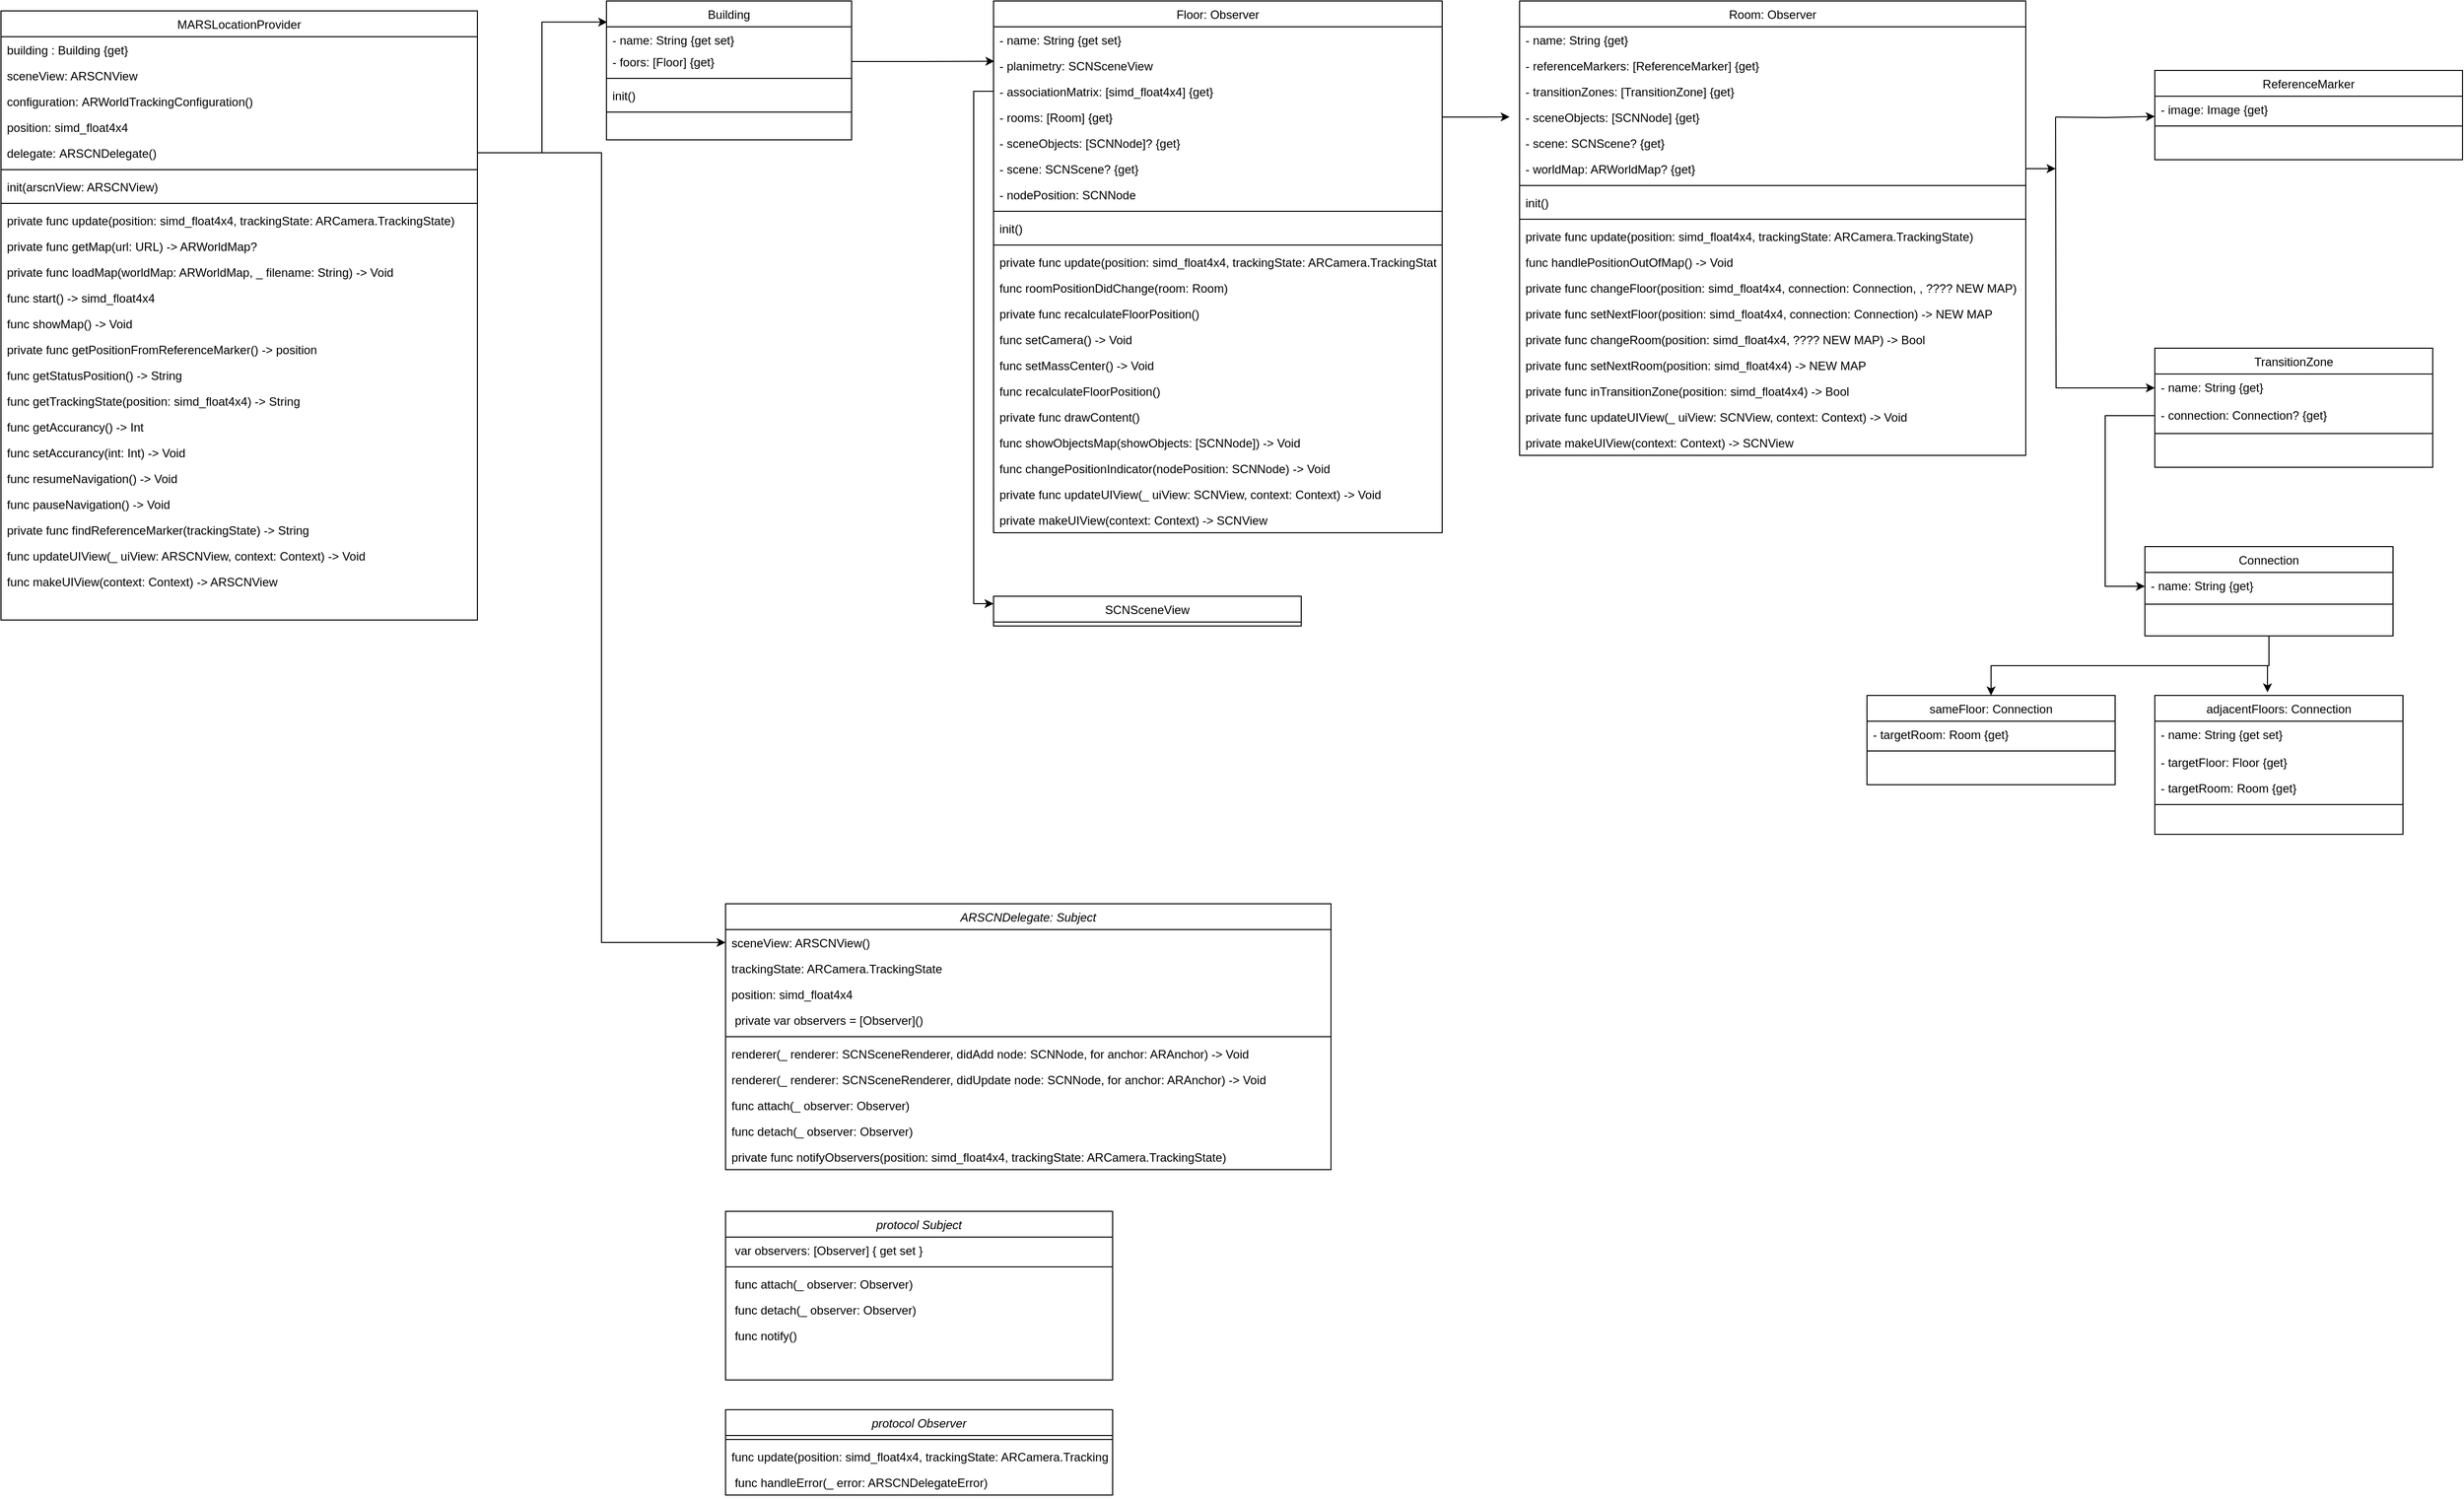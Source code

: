 <mxfile version="24.7.8">
  <diagram id="C5RBs43oDa-KdzZeNtuy" name="ScanBuild">
    <mxGraphModel dx="4989" dy="3025" grid="1" gridSize="10" guides="1" tooltips="1" connect="1" arrows="1" fold="1" page="1" pageScale="1" pageWidth="2336" pageHeight="1654" math="0" shadow="0">
      <root>
        <mxCell id="0" />
        <mxCell id="1" parent="0" />
        <mxCell id="2" value="Building" style="swimlane;fontStyle=0;align=center;verticalAlign=top;childLayout=stackLayout;horizontal=1;startSize=26;horizontalStack=0;resizeParent=1;resizeLast=0;collapsible=1;marginBottom=0;rounded=0;shadow=0;strokeWidth=1;" parent="1" vertex="1">
          <mxGeometry x="-1690" y="-1640" width="247" height="140" as="geometry" />
        </mxCell>
        <mxCell id="4" value="- name: String {get set}" style="text;align=left;verticalAlign=top;spacingLeft=4;spacingRight=4;overflow=hidden;rotatable=0;points=[[0,0.5],[1,0.5]];portConstraint=eastwest;strokeColor=none;" parent="2" vertex="1">
          <mxGeometry y="26" width="247" height="22" as="geometry" />
        </mxCell>
        <mxCell id="P4ItFtlhSeWkRZfmSSW5-9952" value="- foors: [Floor] {get}" style="text;align=left;verticalAlign=top;spacingLeft=4;spacingRight=4;overflow=hidden;rotatable=0;points=[[0,0.5],[1,0.5]];portConstraint=eastwest;" parent="2" vertex="1">
          <mxGeometry y="48" width="247" height="26" as="geometry" />
        </mxCell>
        <mxCell id="P4ItFtlhSeWkRZfmSSW5-10111" value="" style="line;strokeWidth=1;fillColor=none;align=left;verticalAlign=middle;spacingTop=-1;spacingLeft=3;spacingRight=3;rotatable=0;labelPosition=right;points=[];portConstraint=eastwest;strokeColor=inherit;" parent="2" vertex="1">
          <mxGeometry y="74" width="247" height="8" as="geometry" />
        </mxCell>
        <mxCell id="V28yvgFseLoPXRAejOFb-72" value="init() " style="text;align=left;verticalAlign=top;spacingLeft=4;spacingRight=4;overflow=hidden;rotatable=0;points=[[0,0.5],[1,0.5]];portConstraint=eastwest;" parent="2" vertex="1">
          <mxGeometry y="82" width="247" height="26" as="geometry" />
        </mxCell>
        <mxCell id="V28yvgFseLoPXRAejOFb-73" value="" style="line;strokeWidth=1;fillColor=none;align=left;verticalAlign=middle;spacingTop=-1;spacingLeft=3;spacingRight=3;rotatable=0;labelPosition=right;points=[];portConstraint=eastwest;strokeColor=inherit;" parent="2" vertex="1">
          <mxGeometry y="108" width="247" height="8" as="geometry" />
        </mxCell>
        <mxCell id="P4ItFtlhSeWkRZfmSSW5-9907" value="MARSLocationProvider" style="swimlane;fontStyle=0;align=center;verticalAlign=top;childLayout=stackLayout;horizontal=1;startSize=26;horizontalStack=0;resizeParent=1;resizeLast=0;collapsible=1;marginBottom=0;rounded=0;shadow=0;strokeWidth=1;" parent="1" vertex="1">
          <mxGeometry x="-2300" y="-1630" width="480" height="614" as="geometry" />
        </mxCell>
        <mxCell id="P4ItFtlhSeWkRZfmSSW5-9908" value="building : Building {get}" style="text;align=left;verticalAlign=top;spacingLeft=4;spacingRight=4;overflow=hidden;rotatable=0;points=[[0,0.5],[1,0.5]];portConstraint=eastwest;strokeColor=none;" parent="P4ItFtlhSeWkRZfmSSW5-9907" vertex="1">
          <mxGeometry y="26" width="480" height="26" as="geometry" />
        </mxCell>
        <mxCell id="V28yvgFseLoPXRAejOFb-14" value="sceneView: ARSCNView" style="text;align=left;verticalAlign=top;spacingLeft=4;spacingRight=4;overflow=hidden;rotatable=0;points=[[0,0.5],[1,0.5]];portConstraint=eastwest;rounded=0;shadow=0;html=0;" parent="P4ItFtlhSeWkRZfmSSW5-9907" vertex="1">
          <mxGeometry y="52" width="480" height="26" as="geometry" />
        </mxCell>
        <mxCell id="V28yvgFseLoPXRAejOFb-15" value="configuration: ARWorldTrackingConfiguration()" style="text;align=left;verticalAlign=top;spacingLeft=4;spacingRight=4;overflow=hidden;rotatable=0;points=[[0,0.5],[1,0.5]];portConstraint=eastwest;rounded=0;shadow=0;html=0;" parent="P4ItFtlhSeWkRZfmSSW5-9907" vertex="1">
          <mxGeometry y="78" width="480" height="26" as="geometry" />
        </mxCell>
        <mxCell id="V28yvgFseLoPXRAejOFb-17" value="position: simd_float4x4" style="text;align=left;verticalAlign=top;spacingLeft=4;spacingRight=4;overflow=hidden;rotatable=0;points=[[0,0.5],[1,0.5]];portConstraint=eastwest;rounded=0;shadow=0;html=0;" parent="P4ItFtlhSeWkRZfmSSW5-9907" vertex="1">
          <mxGeometry y="104" width="480" height="26" as="geometry" />
        </mxCell>
        <mxCell id="V28yvgFseLoPXRAejOFb-16" value="delegate: ARSCNDelegate()" style="text;align=left;verticalAlign=top;spacingLeft=4;spacingRight=4;overflow=hidden;rotatable=0;points=[[0,0.5],[1,0.5]];portConstraint=eastwest;rounded=0;shadow=0;html=0;" parent="P4ItFtlhSeWkRZfmSSW5-9907" vertex="1">
          <mxGeometry y="130" width="480" height="26" as="geometry" />
        </mxCell>
        <mxCell id="P4ItFtlhSeWkRZfmSSW5-10114" value="" style="line;strokeWidth=1;fillColor=none;align=left;verticalAlign=middle;spacingTop=-1;spacingLeft=3;spacingRight=3;rotatable=0;labelPosition=right;points=[];portConstraint=eastwest;strokeColor=inherit;" parent="P4ItFtlhSeWkRZfmSSW5-9907" vertex="1">
          <mxGeometry y="156" width="480" height="8" as="geometry" />
        </mxCell>
        <mxCell id="P4ItFtlhSeWkRZfmSSW5-9945" value="init(arscnView: ARSCNView) " style="text;align=left;verticalAlign=top;spacingLeft=4;spacingRight=4;overflow=hidden;rotatable=0;points=[[0,0.5],[1,0.5]];portConstraint=eastwest;strokeColor=none;" parent="P4ItFtlhSeWkRZfmSSW5-9907" vertex="1">
          <mxGeometry y="164" width="480" height="26" as="geometry" />
        </mxCell>
        <mxCell id="P4ItFtlhSeWkRZfmSSW5-10115" value="" style="line;strokeWidth=1;fillColor=none;align=left;verticalAlign=middle;spacingTop=-1;spacingLeft=3;spacingRight=3;rotatable=0;labelPosition=right;points=[];portConstraint=eastwest;strokeColor=inherit;" parent="P4ItFtlhSeWkRZfmSSW5-9907" vertex="1">
          <mxGeometry y="190" width="480" height="8" as="geometry" />
        </mxCell>
        <mxCell id="V28yvgFseLoPXRAejOFb-45" value="private func update(position: simd_float4x4, trackingState: ARCamera.TrackingState)&#xa;" style="text;align=left;verticalAlign=top;spacingLeft=4;spacingRight=4;overflow=hidden;rotatable=0;points=[[0,0.5],[1,0.5]];portConstraint=eastwest;" parent="P4ItFtlhSeWkRZfmSSW5-9907" vertex="1">
          <mxGeometry y="198" width="480" height="26" as="geometry" />
        </mxCell>
        <mxCell id="V28yvgFseLoPXRAejOFb-19" value="private func getMap(url: URL) -&gt; ARWorldMap? " style="text;align=left;verticalAlign=top;spacingLeft=4;spacingRight=4;overflow=hidden;rotatable=0;points=[[0,0.5],[1,0.5]];portConstraint=eastwest;" parent="P4ItFtlhSeWkRZfmSSW5-9907" vertex="1">
          <mxGeometry y="224" width="480" height="26" as="geometry" />
        </mxCell>
        <mxCell id="V28yvgFseLoPXRAejOFb-20" value="private func loadMap(worldMap: ARWorldMap, _ filename: String) -&gt; Void" style="text;align=left;verticalAlign=top;spacingLeft=4;spacingRight=4;overflow=hidden;rotatable=0;points=[[0,0.5],[1,0.5]];portConstraint=eastwest;" parent="P4ItFtlhSeWkRZfmSSW5-9907" vertex="1">
          <mxGeometry y="250" width="480" height="26" as="geometry" />
        </mxCell>
        <mxCell id="V28yvgFseLoPXRAejOFb-23" value="func start() -&gt; simd_float4x4" style="text;align=left;verticalAlign=top;spacingLeft=4;spacingRight=4;overflow=hidden;rotatable=0;points=[[0,0.5],[1,0.5]];portConstraint=eastwest;" parent="P4ItFtlhSeWkRZfmSSW5-9907" vertex="1">
          <mxGeometry y="276" width="480" height="26" as="geometry" />
        </mxCell>
        <mxCell id="V28yvgFseLoPXRAejOFb-95" value="func showMap() -&gt; Void" style="text;align=left;verticalAlign=top;spacingLeft=4;spacingRight=4;overflow=hidden;rotatable=0;points=[[0,0.5],[1,0.5]];portConstraint=eastwest;" parent="P4ItFtlhSeWkRZfmSSW5-9907" vertex="1">
          <mxGeometry y="302" width="480" height="26" as="geometry" />
        </mxCell>
        <mxCell id="V28yvgFseLoPXRAejOFb-47" value="private func getPositionFromReferenceMarker() -&gt; position" style="text;align=left;verticalAlign=top;spacingLeft=4;spacingRight=4;overflow=hidden;rotatable=0;points=[[0,0.5],[1,0.5]];portConstraint=eastwest;" parent="P4ItFtlhSeWkRZfmSSW5-9907" vertex="1">
          <mxGeometry y="328" width="480" height="26" as="geometry" />
        </mxCell>
        <mxCell id="V28yvgFseLoPXRAejOFb-48" value="func getStatusPosition() -&gt; String" style="text;align=left;verticalAlign=top;spacingLeft=4;spacingRight=4;overflow=hidden;rotatable=0;points=[[0,0.5],[1,0.5]];portConstraint=eastwest;" parent="P4ItFtlhSeWkRZfmSSW5-9907" vertex="1">
          <mxGeometry y="354" width="480" height="26" as="geometry" />
        </mxCell>
        <mxCell id="V28yvgFseLoPXRAejOFb-49" value="func getTrackingState(position: simd_float4x4) -&gt; String" style="text;align=left;verticalAlign=top;spacingLeft=4;spacingRight=4;overflow=hidden;rotatable=0;points=[[0,0.5],[1,0.5]];portConstraint=eastwest;" parent="P4ItFtlhSeWkRZfmSSW5-9907" vertex="1">
          <mxGeometry y="380" width="480" height="26" as="geometry" />
        </mxCell>
        <mxCell id="V28yvgFseLoPXRAejOFb-54" value="func getAccurancy() -&gt; Int" style="text;align=left;verticalAlign=top;spacingLeft=4;spacingRight=4;overflow=hidden;rotatable=0;points=[[0,0.5],[1,0.5]];portConstraint=eastwest;" parent="P4ItFtlhSeWkRZfmSSW5-9907" vertex="1">
          <mxGeometry y="406" width="480" height="26" as="geometry" />
        </mxCell>
        <mxCell id="V28yvgFseLoPXRAejOFb-53" value="func setAccurancy(int: Int) -&gt; Void" style="text;align=left;verticalAlign=top;spacingLeft=4;spacingRight=4;overflow=hidden;rotatable=0;points=[[0,0.5],[1,0.5]];portConstraint=eastwest;" parent="P4ItFtlhSeWkRZfmSSW5-9907" vertex="1">
          <mxGeometry y="432" width="480" height="26" as="geometry" />
        </mxCell>
        <mxCell id="V28yvgFseLoPXRAejOFb-52" value="func resumeNavigation() -&gt; Void" style="text;align=left;verticalAlign=top;spacingLeft=4;spacingRight=4;overflow=hidden;rotatable=0;points=[[0,0.5],[1,0.5]];portConstraint=eastwest;" parent="P4ItFtlhSeWkRZfmSSW5-9907" vertex="1">
          <mxGeometry y="458" width="480" height="26" as="geometry" />
        </mxCell>
        <mxCell id="V28yvgFseLoPXRAejOFb-51" value="func pauseNavigation() -&gt; Void" style="text;align=left;verticalAlign=top;spacingLeft=4;spacingRight=4;overflow=hidden;rotatable=0;points=[[0,0.5],[1,0.5]];portConstraint=eastwest;" parent="P4ItFtlhSeWkRZfmSSW5-9907" vertex="1">
          <mxGeometry y="484" width="480" height="26" as="geometry" />
        </mxCell>
        <mxCell id="V28yvgFseLoPXRAejOFb-50" value="private func findReferenceMarker(trackingState) -&gt; String" style="text;align=left;verticalAlign=top;spacingLeft=4;spacingRight=4;overflow=hidden;rotatable=0;points=[[0,0.5],[1,0.5]];portConstraint=eastwest;" parent="P4ItFtlhSeWkRZfmSSW5-9907" vertex="1">
          <mxGeometry y="510" width="480" height="26" as="geometry" />
        </mxCell>
        <mxCell id="V28yvgFseLoPXRAejOFb-22" value="func updateUIView(_ uiView: ARSCNView, context: Context) -&gt; Void" style="text;align=left;verticalAlign=top;spacingLeft=4;spacingRight=4;overflow=hidden;rotatable=0;points=[[0,0.5],[1,0.5]];portConstraint=eastwest;" parent="P4ItFtlhSeWkRZfmSSW5-9907" vertex="1">
          <mxGeometry y="536" width="480" height="26" as="geometry" />
        </mxCell>
        <mxCell id="V28yvgFseLoPXRAejOFb-21" value="func makeUIView(context: Context) -&gt; ARSCNView" style="text;align=left;verticalAlign=top;spacingLeft=4;spacingRight=4;overflow=hidden;rotatable=0;points=[[0,0.5],[1,0.5]];portConstraint=eastwest;" parent="P4ItFtlhSeWkRZfmSSW5-9907" vertex="1">
          <mxGeometry y="562" width="480" height="26" as="geometry" />
        </mxCell>
        <mxCell id="P4ItFtlhSeWkRZfmSSW5-9958" value="Floor: Observer" style="swimlane;fontStyle=0;align=center;verticalAlign=top;childLayout=stackLayout;horizontal=1;startSize=26;horizontalStack=0;resizeParent=1;resizeLast=0;collapsible=1;marginBottom=0;rounded=0;shadow=0;strokeWidth=1;" parent="1" vertex="1">
          <mxGeometry x="-1300" y="-1640" width="452" height="536" as="geometry" />
        </mxCell>
        <mxCell id="P4ItFtlhSeWkRZfmSSW5-9960" value="- name: String {get set}" style="text;align=left;verticalAlign=top;spacingLeft=4;spacingRight=4;overflow=hidden;rotatable=0;points=[[0,0.5],[1,0.5]];portConstraint=eastwest;strokeColor=none;" parent="P4ItFtlhSeWkRZfmSSW5-9958" vertex="1">
          <mxGeometry y="26" width="452" height="26" as="geometry" />
        </mxCell>
        <mxCell id="P4ItFtlhSeWkRZfmSSW5-9964" value="- planimetry: SCNSceneView" style="text;align=left;verticalAlign=top;spacingLeft=4;spacingRight=4;overflow=hidden;rotatable=0;points=[[0,0.5],[1,0.5]];portConstraint=eastwest;strokeColor=none;" parent="P4ItFtlhSeWkRZfmSSW5-9958" vertex="1">
          <mxGeometry y="52" width="452" height="26" as="geometry" />
        </mxCell>
        <mxCell id="ekoixuY7lrUU8RniTUmT-9" value="- associationMatrix: [simd_float4x4] {get}" style="text;align=left;verticalAlign=top;spacingLeft=4;spacingRight=4;overflow=hidden;rotatable=0;points=[[0,0.5],[1,0.5]];portConstraint=eastwest;" parent="P4ItFtlhSeWkRZfmSSW5-9958" vertex="1">
          <mxGeometry y="78" width="452" height="26" as="geometry" />
        </mxCell>
        <mxCell id="V28yvgFseLoPXRAejOFb-83" style="edgeStyle=orthogonalEdgeStyle;rounded=0;orthogonalLoop=1;jettySize=auto;html=1;exitX=1;exitY=0.5;exitDx=0;exitDy=0;" parent="P4ItFtlhSeWkRZfmSSW5-9958" source="P4ItFtlhSeWkRZfmSSW5-9966" edge="1">
          <mxGeometry relative="1" as="geometry">
            <mxPoint x="520" y="116.818" as="targetPoint" />
          </mxGeometry>
        </mxCell>
        <mxCell id="P4ItFtlhSeWkRZfmSSW5-9966" value="- rooms: [Room] {get}" style="text;align=left;verticalAlign=top;spacingLeft=4;spacingRight=4;overflow=hidden;rotatable=0;points=[[0,0.5],[1,0.5]];portConstraint=eastwest;" parent="P4ItFtlhSeWkRZfmSSW5-9958" vertex="1">
          <mxGeometry y="104" width="452" height="26" as="geometry" />
        </mxCell>
        <mxCell id="P4ItFtlhSeWkRZfmSSW5-10194" value="- sceneObjects: [SCNNode]? {get}" style="text;align=left;verticalAlign=top;spacingLeft=4;spacingRight=4;overflow=hidden;rotatable=0;points=[[0,0.5],[1,0.5]];portConstraint=eastwest;strokeColor=none;" parent="P4ItFtlhSeWkRZfmSSW5-9958" vertex="1">
          <mxGeometry y="130" width="452" height="26" as="geometry" />
        </mxCell>
        <mxCell id="dxiUcx_UA_R8nKOfNJNj-4" value="- scene: SCNScene? {get}" style="text;align=left;verticalAlign=top;spacingLeft=4;spacingRight=4;overflow=hidden;rotatable=0;points=[[0,0.5],[1,0.5]];portConstraint=eastwest;strokeColor=none;" parent="P4ItFtlhSeWkRZfmSSW5-9958" vertex="1">
          <mxGeometry y="156" width="452" height="26" as="geometry" />
        </mxCell>
        <mxCell id="V28yvgFseLoPXRAejOFb-99" value="- nodePosition: SCNNode" style="text;align=left;verticalAlign=top;spacingLeft=4;spacingRight=4;overflow=hidden;rotatable=0;points=[[0,0.5],[1,0.5]];portConstraint=eastwest;strokeColor=none;" parent="P4ItFtlhSeWkRZfmSSW5-9958" vertex="1">
          <mxGeometry y="182" width="452" height="26" as="geometry" />
        </mxCell>
        <mxCell id="P4ItFtlhSeWkRZfmSSW5-10116" value="" style="line;strokeWidth=1;fillColor=none;align=left;verticalAlign=middle;spacingTop=-1;spacingLeft=3;spacingRight=3;rotatable=0;labelPosition=right;points=[];portConstraint=eastwest;strokeColor=inherit;" parent="P4ItFtlhSeWkRZfmSSW5-9958" vertex="1">
          <mxGeometry y="208" width="452" height="8" as="geometry" />
        </mxCell>
        <mxCell id="V28yvgFseLoPXRAejOFb-55" value="init() " style="text;align=left;verticalAlign=top;spacingLeft=4;spacingRight=4;overflow=hidden;rotatable=0;points=[[0,0.5],[1,0.5]];portConstraint=eastwest;" parent="P4ItFtlhSeWkRZfmSSW5-9958" vertex="1">
          <mxGeometry y="216" width="452" height="26" as="geometry" />
        </mxCell>
        <mxCell id="V28yvgFseLoPXRAejOFb-69" value="" style="line;strokeWidth=1;fillColor=none;align=left;verticalAlign=middle;spacingTop=-1;spacingLeft=3;spacingRight=3;rotatable=0;labelPosition=right;points=[];portConstraint=eastwest;strokeColor=inherit;" parent="P4ItFtlhSeWkRZfmSSW5-9958" vertex="1">
          <mxGeometry y="242" width="452" height="8" as="geometry" />
        </mxCell>
        <mxCell id="V28yvgFseLoPXRAejOFb-90" value="private func update(position: simd_float4x4, trackingState: ARCamera.TrackingState)&#xa;" style="text;align=left;verticalAlign=top;spacingLeft=4;spacingRight=4;overflow=hidden;rotatable=0;points=[[0,0.5],[1,0.5]];portConstraint=eastwest;" parent="P4ItFtlhSeWkRZfmSSW5-9958" vertex="1">
          <mxGeometry y="250" width="452" height="26" as="geometry" />
        </mxCell>
        <mxCell id="V28yvgFseLoPXRAejOFb-101" value="func roomPositionDidChange(room: Room)&#xa;" style="text;align=left;verticalAlign=top;spacingLeft=4;spacingRight=4;overflow=hidden;rotatable=0;points=[[0,0.5],[1,0.5]];portConstraint=eastwest;" parent="P4ItFtlhSeWkRZfmSSW5-9958" vertex="1">
          <mxGeometry y="276" width="452" height="26" as="geometry" />
        </mxCell>
        <mxCell id="V28yvgFseLoPXRAejOFb-102" value="private func recalculateFloorPosition() &#xa;" style="text;align=left;verticalAlign=top;spacingLeft=4;spacingRight=4;overflow=hidden;rotatable=0;points=[[0,0.5],[1,0.5]];portConstraint=eastwest;" parent="P4ItFtlhSeWkRZfmSSW5-9958" vertex="1">
          <mxGeometry y="302" width="452" height="26" as="geometry" />
        </mxCell>
        <mxCell id="V28yvgFseLoPXRAejOFb-70" value="func setCamera() -&gt; Void" style="text;align=left;verticalAlign=top;spacingLeft=4;spacingRight=4;overflow=hidden;rotatable=0;points=[[0,0.5],[1,0.5]];portConstraint=eastwest;" parent="P4ItFtlhSeWkRZfmSSW5-9958" vertex="1">
          <mxGeometry y="328" width="452" height="26" as="geometry" />
        </mxCell>
        <mxCell id="V28yvgFseLoPXRAejOFb-56" value="func setMassCenter() -&gt; Void" style="text;align=left;verticalAlign=top;spacingLeft=4;spacingRight=4;overflow=hidden;rotatable=0;points=[[0,0.5],[1,0.5]];portConstraint=eastwest;" parent="P4ItFtlhSeWkRZfmSSW5-9958" vertex="1">
          <mxGeometry y="354" width="452" height="26" as="geometry" />
        </mxCell>
        <mxCell id="V28yvgFseLoPXRAejOFb-57" value="func recalculateFloorPosition()" style="text;align=left;verticalAlign=top;spacingLeft=4;spacingRight=4;overflow=hidden;rotatable=0;points=[[0,0.5],[1,0.5]];portConstraint=eastwest;" parent="P4ItFtlhSeWkRZfmSSW5-9958" vertex="1">
          <mxGeometry y="380" width="452" height="26" as="geometry" />
        </mxCell>
        <mxCell id="ZuzUS60yFmfeXfiGf_OK-4" value="private func drawContent()" style="text;align=left;verticalAlign=top;spacingLeft=4;spacingRight=4;overflow=hidden;rotatable=0;points=[[0,0.5],[1,0.5]];portConstraint=eastwest;" parent="P4ItFtlhSeWkRZfmSSW5-9958" vertex="1">
          <mxGeometry y="406" width="452" height="26" as="geometry" />
        </mxCell>
        <mxCell id="V28yvgFseLoPXRAejOFb-58" value="func showObjectsMap(showObjects: [SCNNode]) -&gt; Void" style="text;align=left;verticalAlign=top;spacingLeft=4;spacingRight=4;overflow=hidden;rotatable=0;points=[[0,0.5],[1,0.5]];portConstraint=eastwest;" parent="P4ItFtlhSeWkRZfmSSW5-9958" vertex="1">
          <mxGeometry y="432" width="452" height="26" as="geometry" />
        </mxCell>
        <mxCell id="V28yvgFseLoPXRAejOFb-59" value="func changePositionIndicator(nodePosition: SCNNode) -&gt; Void" style="text;align=left;verticalAlign=top;spacingLeft=4;spacingRight=4;overflow=hidden;rotatable=0;points=[[0,0.5],[1,0.5]];portConstraint=eastwest;" parent="P4ItFtlhSeWkRZfmSSW5-9958" vertex="1">
          <mxGeometry y="458" width="452" height="26" as="geometry" />
        </mxCell>
        <mxCell id="V28yvgFseLoPXRAejOFb-61" value="private func updateUIView(_ uiView: SCNView, context: Context) -&gt; Void" style="text;align=left;verticalAlign=top;spacingLeft=4;spacingRight=4;overflow=hidden;rotatable=0;points=[[0,0.5],[1,0.5]];portConstraint=eastwest;" parent="P4ItFtlhSeWkRZfmSSW5-9958" vertex="1">
          <mxGeometry y="484" width="452" height="26" as="geometry" />
        </mxCell>
        <mxCell id="V28yvgFseLoPXRAejOFb-60" value="private makeUIView(context: Context) -&gt; SCNView" style="text;align=left;verticalAlign=top;spacingLeft=4;spacingRight=4;overflow=hidden;rotatable=0;points=[[0,0.5],[1,0.5]];portConstraint=eastwest;" parent="P4ItFtlhSeWkRZfmSSW5-9958" vertex="1">
          <mxGeometry y="510" width="452" height="26" as="geometry" />
        </mxCell>
        <mxCell id="P4ItFtlhSeWkRZfmSSW5-10017" value="TransitionZone" style="swimlane;fontStyle=0;align=center;verticalAlign=top;childLayout=stackLayout;horizontal=1;startSize=26;horizontalStack=0;resizeParent=1;resizeLast=0;collapsible=1;marginBottom=0;rounded=0;shadow=0;strokeWidth=1;" parent="1" vertex="1">
          <mxGeometry x="-130" y="-1290" width="280" height="120" as="geometry" />
        </mxCell>
        <mxCell id="P4ItFtlhSeWkRZfmSSW5-10019" value="- name: String {get}" style="text;align=left;verticalAlign=top;spacingLeft=4;spacingRight=4;overflow=hidden;rotatable=0;points=[[0,0.5],[1,0.5]];portConstraint=eastwest;" parent="P4ItFtlhSeWkRZfmSSW5-10017" vertex="1">
          <mxGeometry y="26" width="280" height="28" as="geometry" />
        </mxCell>
        <mxCell id="P4ItFtlhSeWkRZfmSSW5-10020" value="- connection: Connection? {get}" style="text;align=left;verticalAlign=top;spacingLeft=4;spacingRight=4;overflow=hidden;rotatable=0;points=[[0,0.5],[1,0.5]];portConstraint=eastwest;" parent="P4ItFtlhSeWkRZfmSSW5-10017" vertex="1">
          <mxGeometry y="54" width="280" height="28" as="geometry" />
        </mxCell>
        <mxCell id="P4ItFtlhSeWkRZfmSSW5-10132" value="" style="line;strokeWidth=1;fillColor=none;align=left;verticalAlign=middle;spacingTop=-1;spacingLeft=3;spacingRight=3;rotatable=0;labelPosition=right;points=[];portConstraint=eastwest;strokeColor=inherit;" parent="P4ItFtlhSeWkRZfmSSW5-10017" vertex="1">
          <mxGeometry y="82" width="280" height="8" as="geometry" />
        </mxCell>
        <mxCell id="P4ItFtlhSeWkRZfmSSW5-10027" value="ReferenceMarker" style="swimlane;fontStyle=0;align=center;verticalAlign=top;childLayout=stackLayout;horizontal=1;startSize=26;horizontalStack=0;resizeParent=1;resizeLast=0;collapsible=1;marginBottom=0;rounded=0;shadow=0;strokeWidth=1;" parent="1" vertex="1">
          <mxGeometry x="-130" y="-1570" width="310" height="90" as="geometry" />
        </mxCell>
        <mxCell id="P4ItFtlhSeWkRZfmSSW5-10034" value="- image: Image {get}" style="text;align=left;verticalAlign=top;spacingLeft=4;spacingRight=4;overflow=hidden;rotatable=0;points=[[0,0.5],[1,0.5]];portConstraint=eastwest;" parent="P4ItFtlhSeWkRZfmSSW5-10027" vertex="1">
          <mxGeometry y="26" width="310" height="26" as="geometry" />
        </mxCell>
        <mxCell id="P4ItFtlhSeWkRZfmSSW5-10128" value="" style="line;strokeWidth=1;fillColor=none;align=left;verticalAlign=middle;spacingTop=-1;spacingLeft=3;spacingRight=3;rotatable=0;labelPosition=right;points=[];portConstraint=eastwest;strokeColor=inherit;" parent="P4ItFtlhSeWkRZfmSSW5-10027" vertex="1">
          <mxGeometry y="52" width="310" height="8" as="geometry" />
        </mxCell>
        <mxCell id="P4ItFtlhSeWkRZfmSSW5-10048" value="Room: Observer" style="swimlane;fontStyle=0;align=center;verticalAlign=top;childLayout=stackLayout;horizontal=1;startSize=26;horizontalStack=0;resizeParent=1;resizeLast=0;collapsible=1;marginBottom=0;rounded=0;shadow=0;strokeWidth=1;" parent="1" vertex="1">
          <mxGeometry x="-770" y="-1640" width="510" height="458" as="geometry">
            <mxRectangle x="20" y="760" width="70" height="30" as="alternateBounds" />
          </mxGeometry>
        </mxCell>
        <mxCell id="P4ItFtlhSeWkRZfmSSW5-10050" value="- name: String {get}" style="text;align=left;verticalAlign=top;spacingLeft=4;spacingRight=4;overflow=hidden;rotatable=0;points=[[0,0.5],[1,0.5]];portConstraint=eastwest;" parent="P4ItFtlhSeWkRZfmSSW5-10048" vertex="1">
          <mxGeometry y="26" width="510" height="26" as="geometry" />
        </mxCell>
        <mxCell id="P4ItFtlhSeWkRZfmSSW5-10053" value="- referenceMarkers: [ReferenceMarker] {get}" style="text;align=left;verticalAlign=top;spacingLeft=4;spacingRight=4;overflow=hidden;rotatable=0;points=[[0,0.5],[1,0.5]];portConstraint=eastwest;" parent="P4ItFtlhSeWkRZfmSSW5-10048" vertex="1">
          <mxGeometry y="52" width="510" height="26" as="geometry" />
        </mxCell>
        <mxCell id="P4ItFtlhSeWkRZfmSSW5-10054" value="- transitionZones: [TransitionZone] {get}" style="text;align=left;verticalAlign=top;spacingLeft=4;spacingRight=4;overflow=hidden;rotatable=0;points=[[0,0.5],[1,0.5]];portConstraint=eastwest;" parent="P4ItFtlhSeWkRZfmSSW5-10048" vertex="1">
          <mxGeometry y="78" width="510" height="26" as="geometry" />
        </mxCell>
        <mxCell id="V28yvgFseLoPXRAejOFb-85" style="edgeStyle=orthogonalEdgeStyle;rounded=0;orthogonalLoop=1;jettySize=auto;html=1;exitX=1;exitY=0.5;exitDx=0;exitDy=0;" parent="P4ItFtlhSeWkRZfmSSW5-10048" edge="1">
          <mxGeometry relative="1" as="geometry">
            <mxPoint x="640.0" y="116.429" as="targetPoint" />
            <mxPoint x="540" y="117" as="sourcePoint" />
          </mxGeometry>
        </mxCell>
        <mxCell id="P4ItFtlhSeWkRZfmSSW5-10196" value="- sceneObjects: [SCNNode] {get}" style="text;align=left;verticalAlign=top;spacingLeft=4;spacingRight=4;overflow=hidden;rotatable=0;points=[[0,0.5],[1,0.5]];portConstraint=eastwest;strokeColor=none;" parent="P4ItFtlhSeWkRZfmSSW5-10048" vertex="1">
          <mxGeometry y="104" width="510" height="26" as="geometry" />
        </mxCell>
        <mxCell id="ekoixuY7lrUU8RniTUmT-4" value="- scene: SCNScene? {get}" style="text;align=left;verticalAlign=top;spacingLeft=4;spacingRight=4;overflow=hidden;rotatable=0;points=[[0,0.5],[1,0.5]];portConstraint=eastwest;" parent="P4ItFtlhSeWkRZfmSSW5-10048" vertex="1">
          <mxGeometry y="130" width="510" height="26" as="geometry" />
        </mxCell>
        <mxCell id="V28yvgFseLoPXRAejOFb-96" style="edgeStyle=orthogonalEdgeStyle;rounded=0;orthogonalLoop=1;jettySize=auto;html=1;exitX=1;exitY=0.5;exitDx=0;exitDy=0;" parent="P4ItFtlhSeWkRZfmSSW5-10048" source="dxiUcx_UA_R8nKOfNJNj-6" edge="1">
          <mxGeometry relative="1" as="geometry">
            <mxPoint x="540" y="168.889" as="targetPoint" />
          </mxGeometry>
        </mxCell>
        <mxCell id="dxiUcx_UA_R8nKOfNJNj-6" value="- worldMap: ARWorldMap? {get}" style="text;align=left;verticalAlign=top;spacingLeft=4;spacingRight=4;overflow=hidden;rotatable=0;points=[[0,0.5],[1,0.5]];portConstraint=eastwest;" parent="P4ItFtlhSeWkRZfmSSW5-10048" vertex="1">
          <mxGeometry y="156" width="510" height="26" as="geometry" />
        </mxCell>
        <mxCell id="P4ItFtlhSeWkRZfmSSW5-10118" value="" style="line;strokeWidth=1;fillColor=none;align=left;verticalAlign=middle;spacingTop=-1;spacingLeft=3;spacingRight=3;rotatable=0;labelPosition=right;points=[];portConstraint=eastwest;strokeColor=inherit;" parent="P4ItFtlhSeWkRZfmSSW5-10048" vertex="1">
          <mxGeometry y="182" width="510" height="8" as="geometry" />
        </mxCell>
        <mxCell id="V28yvgFseLoPXRAejOFb-71" value="init()" style="text;align=left;verticalAlign=top;spacingLeft=4;spacingRight=4;overflow=hidden;rotatable=0;points=[[0,0.5],[1,0.5]];portConstraint=eastwest;" parent="P4ItFtlhSeWkRZfmSSW5-10048" vertex="1">
          <mxGeometry y="190" width="510" height="26" as="geometry" />
        </mxCell>
        <mxCell id="t-zkVq4TkYakqfvPAKSy-32" value="" style="line;strokeWidth=1;fillColor=none;align=left;verticalAlign=middle;spacingTop=-1;spacingLeft=3;spacingRight=3;rotatable=0;labelPosition=right;points=[];portConstraint=eastwest;strokeColor=inherit;" parent="P4ItFtlhSeWkRZfmSSW5-10048" vertex="1">
          <mxGeometry y="216" width="510" height="8" as="geometry" />
        </mxCell>
        <mxCell id="V28yvgFseLoPXRAejOFb-91" value="private func update(position: simd_float4x4, trackingState: ARCamera.TrackingState)&#xa;" style="text;align=left;verticalAlign=top;spacingLeft=4;spacingRight=4;overflow=hidden;rotatable=0;points=[[0,0.5],[1,0.5]];portConstraint=eastwest;" parent="P4ItFtlhSeWkRZfmSSW5-10048" vertex="1">
          <mxGeometry y="224" width="510" height="26" as="geometry" />
        </mxCell>
        <mxCell id="V28yvgFseLoPXRAejOFb-67" value="func handlePositionOutOfMap() -&gt; Void" style="text;align=left;verticalAlign=top;spacingLeft=4;spacingRight=4;overflow=hidden;rotatable=0;points=[[0,0.5],[1,0.5]];portConstraint=eastwest;" parent="P4ItFtlhSeWkRZfmSSW5-10048" vertex="1">
          <mxGeometry y="250" width="510" height="26" as="geometry" />
        </mxCell>
        <mxCell id="V28yvgFseLoPXRAejOFb-65" value="private func changeFloor(position: simd_float4x4, connection: Connection, , ???? NEW MAP) -&gt; Bool" style="text;align=left;verticalAlign=top;spacingLeft=4;spacingRight=4;overflow=hidden;rotatable=0;points=[[0,0.5],[1,0.5]];portConstraint=eastwest;" parent="P4ItFtlhSeWkRZfmSSW5-10048" vertex="1">
          <mxGeometry y="276" width="510" height="26" as="geometry" />
        </mxCell>
        <mxCell id="V28yvgFseLoPXRAejOFb-64" value="private func setNextFloor(position: simd_float4x4, connection: Connection) -&gt; NEW MAP" style="text;align=left;verticalAlign=top;spacingLeft=4;spacingRight=4;overflow=hidden;rotatable=0;points=[[0,0.5],[1,0.5]];portConstraint=eastwest;" parent="P4ItFtlhSeWkRZfmSSW5-10048" vertex="1">
          <mxGeometry y="302" width="510" height="26" as="geometry" />
        </mxCell>
        <mxCell id="V28yvgFseLoPXRAejOFb-63" value="private func changeRoom(position: simd_float4x4, ???? NEW MAP) -&gt; Bool" style="text;align=left;verticalAlign=top;spacingLeft=4;spacingRight=4;overflow=hidden;rotatable=0;points=[[0,0.5],[1,0.5]];portConstraint=eastwest;" parent="P4ItFtlhSeWkRZfmSSW5-10048" vertex="1">
          <mxGeometry y="328" width="510" height="26" as="geometry" />
        </mxCell>
        <mxCell id="V28yvgFseLoPXRAejOFb-62" value="private func setNextRoom(position: simd_float4x4) -&gt; NEW MAP" style="text;align=left;verticalAlign=top;spacingLeft=4;spacingRight=4;overflow=hidden;rotatable=0;points=[[0,0.5],[1,0.5]];portConstraint=eastwest;" parent="P4ItFtlhSeWkRZfmSSW5-10048" vertex="1">
          <mxGeometry y="354" width="510" height="26" as="geometry" />
        </mxCell>
        <mxCell id="V28yvgFseLoPXRAejOFb-66" value="private func inTransitionZone(position: simd_float4x4) -&gt; Bool" style="text;align=left;verticalAlign=top;spacingLeft=4;spacingRight=4;overflow=hidden;rotatable=0;points=[[0,0.5],[1,0.5]];portConstraint=eastwest;" parent="P4ItFtlhSeWkRZfmSSW5-10048" vertex="1">
          <mxGeometry y="380" width="510" height="26" as="geometry" />
        </mxCell>
        <mxCell id="V28yvgFseLoPXRAejOFb-76" value="private func updateUIView(_ uiView: SCNView, context: Context) -&gt; Void" style="text;align=left;verticalAlign=top;spacingLeft=4;spacingRight=4;overflow=hidden;rotatable=0;points=[[0,0.5],[1,0.5]];portConstraint=eastwest;" parent="P4ItFtlhSeWkRZfmSSW5-10048" vertex="1">
          <mxGeometry y="406" width="510" height="26" as="geometry" />
        </mxCell>
        <mxCell id="V28yvgFseLoPXRAejOFb-77" value="private makeUIView(context: Context) -&gt; SCNView" style="text;align=left;verticalAlign=top;spacingLeft=4;spacingRight=4;overflow=hidden;rotatable=0;points=[[0,0.5],[1,0.5]];portConstraint=eastwest;" parent="P4ItFtlhSeWkRZfmSSW5-10048" vertex="1">
          <mxGeometry y="432" width="510" height="26" as="geometry" />
        </mxCell>
        <mxCell id="P4ItFtlhSeWkRZfmSSW5-10173" value="sameFloor: Connection" style="swimlane;fontStyle=0;align=center;verticalAlign=top;childLayout=stackLayout;horizontal=1;startSize=26;horizontalStack=0;resizeParent=1;resizeLast=0;collapsible=1;marginBottom=0;rounded=0;shadow=0;strokeWidth=1;" parent="1" vertex="1">
          <mxGeometry x="-420" y="-940" width="250" height="90" as="geometry" />
        </mxCell>
        <mxCell id="P4ItFtlhSeWkRZfmSSW5-10178" value="- targetRoom: Room {get}" style="text;align=left;verticalAlign=top;spacingLeft=4;spacingRight=4;overflow=hidden;rotatable=0;points=[[0,0.5],[1,0.5]];portConstraint=eastwest;" parent="P4ItFtlhSeWkRZfmSSW5-10173" vertex="1">
          <mxGeometry y="26" width="250" height="26" as="geometry" />
        </mxCell>
        <mxCell id="P4ItFtlhSeWkRZfmSSW5-10179" value="" style="line;strokeWidth=1;fillColor=none;align=left;verticalAlign=middle;spacingTop=-1;spacingLeft=3;spacingRight=3;rotatable=0;labelPosition=right;points=[];portConstraint=eastwest;strokeColor=inherit;" parent="P4ItFtlhSeWkRZfmSSW5-10173" vertex="1">
          <mxGeometry y="52" width="250" height="8" as="geometry" />
        </mxCell>
        <mxCell id="Ygi7zh9w1EEgpId0oacW-4" value="adjacentFloors: Connection" style="swimlane;fontStyle=0;align=center;verticalAlign=top;childLayout=stackLayout;horizontal=1;startSize=26;horizontalStack=0;resizeParent=1;resizeLast=0;collapsible=1;marginBottom=0;rounded=0;shadow=0;strokeWidth=1;" parent="1" vertex="1">
          <mxGeometry x="-130" y="-940" width="250" height="140" as="geometry" />
        </mxCell>
        <mxCell id="Ygi7zh9w1EEgpId0oacW-49" value="- name: String {get set}" style="text;align=left;verticalAlign=top;spacingLeft=4;spacingRight=4;overflow=hidden;rotatable=0;points=[[0,0.5],[1,0.5]];portConstraint=eastwest;" parent="Ygi7zh9w1EEgpId0oacW-4" vertex="1">
          <mxGeometry y="26" width="250" height="28" as="geometry" />
        </mxCell>
        <mxCell id="Ygi7zh9w1EEgpId0oacW-8" value="- targetFloor: Floor {get}" style="text;align=left;verticalAlign=top;spacingLeft=4;spacingRight=4;overflow=hidden;rotatable=0;points=[[0,0.5],[1,0.5]];portConstraint=eastwest;" parent="Ygi7zh9w1EEgpId0oacW-4" vertex="1">
          <mxGeometry y="54" width="250" height="26" as="geometry" />
        </mxCell>
        <mxCell id="Ygi7zh9w1EEgpId0oacW-9" value="- targetRoom: Room {get}" style="text;align=left;verticalAlign=top;spacingLeft=4;spacingRight=4;overflow=hidden;rotatable=0;points=[[0,0.5],[1,0.5]];portConstraint=eastwest;" parent="Ygi7zh9w1EEgpId0oacW-4" vertex="1">
          <mxGeometry y="80" width="250" height="26" as="geometry" />
        </mxCell>
        <mxCell id="Ygi7zh9w1EEgpId0oacW-10" value="" style="line;strokeWidth=1;fillColor=none;align=left;verticalAlign=middle;spacingTop=-1;spacingLeft=3;spacingRight=3;rotatable=0;labelPosition=right;points=[];portConstraint=eastwest;strokeColor=inherit;" parent="Ygi7zh9w1EEgpId0oacW-4" vertex="1">
          <mxGeometry y="106" width="250" height="8" as="geometry" />
        </mxCell>
        <mxCell id="V28yvgFseLoPXRAejOFb-97" style="edgeStyle=orthogonalEdgeStyle;rounded=0;orthogonalLoop=1;jettySize=auto;html=1;exitX=0.5;exitY=1;exitDx=0;exitDy=0;entryX=0.5;entryY=0;entryDx=0;entryDy=0;" parent="1" source="Ygi7zh9w1EEgpId0oacW-34" target="P4ItFtlhSeWkRZfmSSW5-10173" edge="1">
          <mxGeometry relative="1" as="geometry" />
        </mxCell>
        <mxCell id="Ygi7zh9w1EEgpId0oacW-34" value="Connection" style="swimlane;fontStyle=0;align=center;verticalAlign=top;childLayout=stackLayout;horizontal=1;startSize=26;horizontalStack=0;resizeParent=1;resizeLast=0;collapsible=1;marginBottom=0;rounded=0;shadow=0;strokeWidth=1;" parent="1" vertex="1">
          <mxGeometry x="-140" y="-1090" width="250" height="90" as="geometry" />
        </mxCell>
        <mxCell id="P4ItFtlhSeWkRZfmSSW5-10175" value="- name: String {get}" style="text;align=left;verticalAlign=top;spacingLeft=4;spacingRight=4;overflow=hidden;rotatable=0;points=[[0,0.5],[1,0.5]];portConstraint=eastwest;" parent="Ygi7zh9w1EEgpId0oacW-34" vertex="1">
          <mxGeometry y="26" width="250" height="28" as="geometry" />
        </mxCell>
        <mxCell id="Ygi7zh9w1EEgpId0oacW-40" value="" style="line;strokeWidth=1;fillColor=none;align=left;verticalAlign=middle;spacingTop=-1;spacingLeft=3;spacingRight=3;rotatable=0;labelPosition=right;points=[];portConstraint=eastwest;strokeColor=inherit;" parent="Ygi7zh9w1EEgpId0oacW-34" vertex="1">
          <mxGeometry y="54" width="250" height="8" as="geometry" />
        </mxCell>
        <mxCell id="V28yvgFseLoPXRAejOFb-4" value="protocol Subject" style="swimlane;fontStyle=2;align=center;verticalAlign=top;childLayout=stackLayout;horizontal=1;startSize=26;horizontalStack=0;resizeParent=1;resizeLast=0;collapsible=1;marginBottom=0;rounded=0;shadow=0;strokeWidth=1;" parent="1" vertex="1">
          <mxGeometry x="-1570" y="-420" width="390" height="170" as="geometry">
            <mxRectangle x="230" y="140" width="160" height="26" as="alternateBounds" />
          </mxGeometry>
        </mxCell>
        <mxCell id="V28yvgFseLoPXRAejOFb-5" value=" var observers: [Observer] { get set }" style="text;align=left;verticalAlign=top;spacingLeft=4;spacingRight=4;overflow=hidden;rotatable=0;points=[[0,0.5],[1,0.5]];portConstraint=eastwest;rounded=0;shadow=0;html=0;" parent="V28yvgFseLoPXRAejOFb-4" vertex="1">
          <mxGeometry y="26" width="390" height="26" as="geometry" />
        </mxCell>
        <mxCell id="V28yvgFseLoPXRAejOFb-6" value="" style="line;html=1;strokeWidth=1;align=left;verticalAlign=middle;spacingTop=-1;spacingLeft=3;spacingRight=3;rotatable=0;labelPosition=right;points=[];portConstraint=eastwest;" parent="V28yvgFseLoPXRAejOFb-4" vertex="1">
          <mxGeometry y="52" width="390" height="8" as="geometry" />
        </mxCell>
        <mxCell id="V28yvgFseLoPXRAejOFb-7" value=" func attach(_ observer: Observer)" style="text;align=left;verticalAlign=top;spacingLeft=4;spacingRight=4;overflow=hidden;rotatable=0;points=[[0,0.5],[1,0.5]];portConstraint=eastwest;" parent="V28yvgFseLoPXRAejOFb-4" vertex="1">
          <mxGeometry y="60" width="390" height="26" as="geometry" />
        </mxCell>
        <mxCell id="V28yvgFseLoPXRAejOFb-9" value=" func detach(_ observer: Observer)" style="text;align=left;verticalAlign=top;spacingLeft=4;spacingRight=4;overflow=hidden;rotatable=0;points=[[0,0.5],[1,0.5]];portConstraint=eastwest;" parent="V28yvgFseLoPXRAejOFb-4" vertex="1">
          <mxGeometry y="86" width="390" height="26" as="geometry" />
        </mxCell>
        <mxCell id="V28yvgFseLoPXRAejOFb-10" value=" func notify()" style="text;align=left;verticalAlign=top;spacingLeft=4;spacingRight=4;overflow=hidden;rotatable=0;points=[[0,0.5],[1,0.5]];portConstraint=eastwest;" parent="V28yvgFseLoPXRAejOFb-4" vertex="1">
          <mxGeometry y="112" width="390" height="26" as="geometry" />
        </mxCell>
        <mxCell id="V28yvgFseLoPXRAejOFb-11" value="protocol Observer&#xa;" style="swimlane;fontStyle=2;align=center;verticalAlign=top;childLayout=stackLayout;horizontal=1;startSize=26;horizontalStack=0;resizeParent=1;resizeLast=0;collapsible=1;marginBottom=0;rounded=0;shadow=0;strokeWidth=1;" parent="1" vertex="1">
          <mxGeometry x="-1570" y="-220" width="390" height="86" as="geometry">
            <mxRectangle x="230" y="140" width="160" height="26" as="alternateBounds" />
          </mxGeometry>
        </mxCell>
        <mxCell id="V28yvgFseLoPXRAejOFb-12" value="" style="line;html=1;strokeWidth=1;align=left;verticalAlign=middle;spacingTop=-1;spacingLeft=3;spacingRight=3;rotatable=0;labelPosition=right;points=[];portConstraint=eastwest;" parent="V28yvgFseLoPXRAejOFb-11" vertex="1">
          <mxGeometry y="26" width="390" height="8" as="geometry" />
        </mxCell>
        <mxCell id="V28yvgFseLoPXRAejOFb-13" value="func update(position: simd_float4x4, trackingState: ARCamera.TrackingState)" style="text;align=left;verticalAlign=top;spacingLeft=4;spacingRight=4;overflow=hidden;rotatable=0;points=[[0,0.5],[1,0.5]];portConstraint=eastwest;" parent="V28yvgFseLoPXRAejOFb-11" vertex="1">
          <mxGeometry y="34" width="390" height="26" as="geometry" />
        </mxCell>
        <mxCell id="V28yvgFseLoPXRAejOFb-100" value=" func handleError(_ error: ARSCNDelegateError)" style="text;align=left;verticalAlign=top;spacingLeft=4;spacingRight=4;overflow=hidden;rotatable=0;points=[[0,0.5],[1,0.5]];portConstraint=eastwest;" parent="V28yvgFseLoPXRAejOFb-11" vertex="1">
          <mxGeometry y="60" width="390" height="26" as="geometry" />
        </mxCell>
        <mxCell id="V28yvgFseLoPXRAejOFb-29" value="ARSCNDelegate: Subject" style="swimlane;fontStyle=2;align=center;verticalAlign=top;childLayout=stackLayout;horizontal=1;startSize=26;horizontalStack=0;resizeParent=1;resizeLast=0;collapsible=1;marginBottom=0;rounded=0;shadow=0;strokeWidth=1;" parent="1" vertex="1">
          <mxGeometry x="-1570" y="-730" width="610" height="268" as="geometry">
            <mxRectangle x="230" y="140" width="160" height="26" as="alternateBounds" />
          </mxGeometry>
        </mxCell>
        <mxCell id="V28yvgFseLoPXRAejOFb-30" value="sceneView: ARSCNView()" style="text;align=left;verticalAlign=top;spacingLeft=4;spacingRight=4;overflow=hidden;rotatable=0;points=[[0,0.5],[1,0.5]];portConstraint=eastwest;rounded=0;shadow=0;html=0;" parent="V28yvgFseLoPXRAejOFb-29" vertex="1">
          <mxGeometry y="26" width="610" height="26" as="geometry" />
        </mxCell>
        <mxCell id="V28yvgFseLoPXRAejOFb-31" value="trackingState: ARCamera.TrackingState" style="text;align=left;verticalAlign=top;spacingLeft=4;spacingRight=4;overflow=hidden;rotatable=0;points=[[0,0.5],[1,0.5]];portConstraint=eastwest;rounded=0;shadow=0;html=0;" parent="V28yvgFseLoPXRAejOFb-29" vertex="1">
          <mxGeometry y="52" width="610" height="26" as="geometry" />
        </mxCell>
        <mxCell id="V28yvgFseLoPXRAejOFb-32" value="position: simd_float4x4" style="text;align=left;verticalAlign=top;spacingLeft=4;spacingRight=4;overflow=hidden;rotatable=0;points=[[0,0.5],[1,0.5]];portConstraint=eastwest;rounded=0;shadow=0;html=0;" parent="V28yvgFseLoPXRAejOFb-29" vertex="1">
          <mxGeometry y="78" width="610" height="26" as="geometry" />
        </mxCell>
        <mxCell id="V28yvgFseLoPXRAejOFb-33" value=" private var observers = [Observer]()" style="text;align=left;verticalAlign=top;spacingLeft=4;spacingRight=4;overflow=hidden;rotatable=0;points=[[0,0.5],[1,0.5]];portConstraint=eastwest;rounded=0;shadow=0;html=0;" parent="V28yvgFseLoPXRAejOFb-29" vertex="1">
          <mxGeometry y="104" width="610" height="26" as="geometry" />
        </mxCell>
        <mxCell id="V28yvgFseLoPXRAejOFb-34" value="" style="line;html=1;strokeWidth=1;align=left;verticalAlign=middle;spacingTop=-1;spacingLeft=3;spacingRight=3;rotatable=0;labelPosition=right;points=[];portConstraint=eastwest;" parent="V28yvgFseLoPXRAejOFb-29" vertex="1">
          <mxGeometry y="130" width="610" height="8" as="geometry" />
        </mxCell>
        <mxCell id="V28yvgFseLoPXRAejOFb-35" value="renderer(_ renderer: SCNSceneRenderer, didAdd node: SCNNode, for anchor: ARAnchor) -&gt; Void" style="text;align=left;verticalAlign=top;spacingLeft=4;spacingRight=4;overflow=hidden;rotatable=0;points=[[0,0.5],[1,0.5]];portConstraint=eastwest;" parent="V28yvgFseLoPXRAejOFb-29" vertex="1">
          <mxGeometry y="138" width="610" height="26" as="geometry" />
        </mxCell>
        <mxCell id="V28yvgFseLoPXRAejOFb-36" value="renderer(_ renderer: SCNSceneRenderer, didUpdate node: SCNNode, for anchor: ARAnchor) -&gt; Void&#xa;" style="text;align=left;verticalAlign=top;spacingLeft=4;spacingRight=4;overflow=hidden;rotatable=0;points=[[0,0.5],[1,0.5]];portConstraint=eastwest;" parent="V28yvgFseLoPXRAejOFb-29" vertex="1">
          <mxGeometry y="164" width="610" height="26" as="geometry" />
        </mxCell>
        <mxCell id="V28yvgFseLoPXRAejOFb-37" value="func attach(_ observer: Observer)&#xa;" style="text;align=left;verticalAlign=top;spacingLeft=4;spacingRight=4;overflow=hidden;rotatable=0;points=[[0,0.5],[1,0.5]];portConstraint=eastwest;" parent="V28yvgFseLoPXRAejOFb-29" vertex="1">
          <mxGeometry y="190" width="610" height="26" as="geometry" />
        </mxCell>
        <mxCell id="V28yvgFseLoPXRAejOFb-38" value="func detach(_ observer: Observer) &#xa;" style="text;align=left;verticalAlign=top;spacingLeft=4;spacingRight=4;overflow=hidden;rotatable=0;points=[[0,0.5],[1,0.5]];portConstraint=eastwest;" parent="V28yvgFseLoPXRAejOFb-29" vertex="1">
          <mxGeometry y="216" width="610" height="26" as="geometry" />
        </mxCell>
        <mxCell id="V28yvgFseLoPXRAejOFb-39" value="private func notifyObservers(position: simd_float4x4, trackingState: ARCamera.TrackingState) &#xa;" style="text;align=left;verticalAlign=top;spacingLeft=4;spacingRight=4;overflow=hidden;rotatable=0;points=[[0,0.5],[1,0.5]];portConstraint=eastwest;" parent="V28yvgFseLoPXRAejOFb-29" vertex="1">
          <mxGeometry y="242" width="610" height="26" as="geometry" />
        </mxCell>
        <mxCell id="V28yvgFseLoPXRAejOFb-43" style="edgeStyle=orthogonalEdgeStyle;rounded=0;orthogonalLoop=1;jettySize=auto;html=1;exitX=1;exitY=0.5;exitDx=0;exitDy=0;entryX=0;entryY=0.5;entryDx=0;entryDy=0;" parent="1" source="V28yvgFseLoPXRAejOFb-16" target="V28yvgFseLoPXRAejOFb-30" edge="1">
          <mxGeometry relative="1" as="geometry" />
        </mxCell>
        <mxCell id="V28yvgFseLoPXRAejOFb-44" style="edgeStyle=orthogonalEdgeStyle;rounded=0;orthogonalLoop=1;jettySize=auto;html=1;exitX=1;exitY=0.5;exitDx=0;exitDy=0;entryX=0.003;entryY=0.152;entryDx=0;entryDy=0;entryPerimeter=0;" parent="1" source="V28yvgFseLoPXRAejOFb-16" target="2" edge="1">
          <mxGeometry relative="1" as="geometry" />
        </mxCell>
        <mxCell id="V28yvgFseLoPXRAejOFb-78" style="edgeStyle=orthogonalEdgeStyle;rounded=0;orthogonalLoop=1;jettySize=auto;html=1;exitX=1;exitY=0.5;exitDx=0;exitDy=0;entryX=0.002;entryY=0.335;entryDx=0;entryDy=0;entryPerimeter=0;" parent="1" source="P4ItFtlhSeWkRZfmSSW5-9952" target="P4ItFtlhSeWkRZfmSSW5-9964" edge="1">
          <mxGeometry relative="1" as="geometry" />
        </mxCell>
        <mxCell id="V28yvgFseLoPXRAejOFb-79" value="SCNSceneView" style="swimlane;fontStyle=0;align=center;verticalAlign=top;childLayout=stackLayout;horizontal=1;startSize=26;horizontalStack=0;resizeParent=1;resizeLast=0;collapsible=1;marginBottom=0;rounded=0;shadow=0;strokeWidth=1;" parent="1" vertex="1">
          <mxGeometry x="-1300" y="-1040" width="310" height="30" as="geometry" />
        </mxCell>
        <mxCell id="V28yvgFseLoPXRAejOFb-87" style="edgeStyle=orthogonalEdgeStyle;rounded=0;orthogonalLoop=1;jettySize=auto;html=1;exitX=1;exitY=0.5;exitDx=0;exitDy=0;" parent="1" target="P4ItFtlhSeWkRZfmSSW5-10019" edge="1">
          <mxGeometry relative="1" as="geometry">
            <mxPoint x="-230" y="-1523" as="sourcePoint" />
          </mxGeometry>
        </mxCell>
        <mxCell id="V28yvgFseLoPXRAejOFb-92" style="edgeStyle=orthogonalEdgeStyle;rounded=0;orthogonalLoop=1;jettySize=auto;html=1;exitX=0;exitY=0.5;exitDx=0;exitDy=0;entryX=0;entryY=0.25;entryDx=0;entryDy=0;" parent="1" source="ekoixuY7lrUU8RniTUmT-9" target="V28yvgFseLoPXRAejOFb-79" edge="1">
          <mxGeometry relative="1" as="geometry" />
        </mxCell>
        <mxCell id="V28yvgFseLoPXRAejOFb-93" style="edgeStyle=orthogonalEdgeStyle;rounded=0;orthogonalLoop=1;jettySize=auto;html=1;exitX=0;exitY=0.5;exitDx=0;exitDy=0;entryX=0;entryY=0.5;entryDx=0;entryDy=0;" parent="1" source="P4ItFtlhSeWkRZfmSSW5-10020" target="P4ItFtlhSeWkRZfmSSW5-10175" edge="1">
          <mxGeometry relative="1" as="geometry">
            <Array as="points">
              <mxPoint x="-180" y="-1222" />
              <mxPoint x="-180" y="-1050" />
            </Array>
          </mxGeometry>
        </mxCell>
        <mxCell id="V28yvgFseLoPXRAejOFb-94" style="edgeStyle=orthogonalEdgeStyle;rounded=0;orthogonalLoop=1;jettySize=auto;html=1;exitX=0.5;exitY=1;exitDx=0;exitDy=0;entryX=0.454;entryY=-0.022;entryDx=0;entryDy=0;entryPerimeter=0;" parent="1" source="Ygi7zh9w1EEgpId0oacW-34" target="Ygi7zh9w1EEgpId0oacW-4" edge="1">
          <mxGeometry relative="1" as="geometry" />
        </mxCell>
      </root>
    </mxGraphModel>
  </diagram>
</mxfile>

